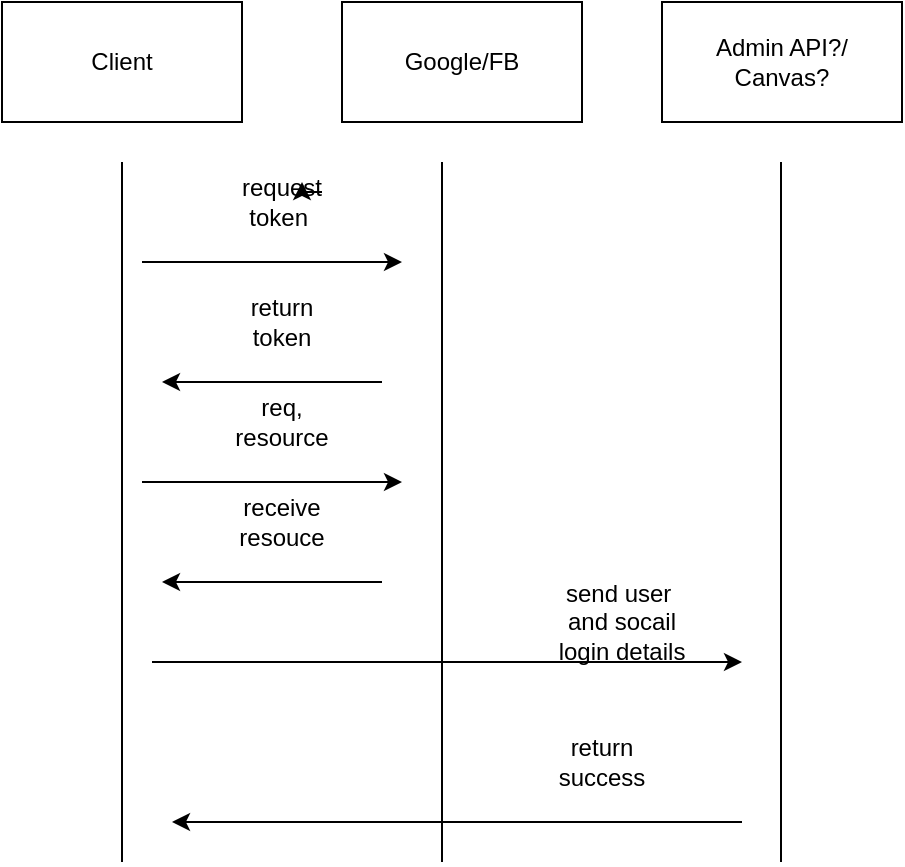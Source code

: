 <mxfile version="13.6.6" type="github"><diagram id="147a8l9HNDRutkZqt4g6" name="Page-1"><mxGraphModel dx="510" dy="541" grid="1" gridSize="10" guides="1" tooltips="1" connect="1" arrows="1" fold="1" page="1" pageScale="1" pageWidth="850" pageHeight="1100" math="0" shadow="0"><root><mxCell id="0"/><mxCell id="1" parent="0"/><mxCell id="fM37vUCWISZnM93pdel0-1" value="Client" style="rounded=0;whiteSpace=wrap;html=1;" vertex="1" parent="1"><mxGeometry x="20" y="40" width="120" height="60" as="geometry"/></mxCell><mxCell id="fM37vUCWISZnM93pdel0-2" value="Google/FB" style="rounded=0;whiteSpace=wrap;html=1;" vertex="1" parent="1"><mxGeometry x="190" y="40" width="120" height="60" as="geometry"/></mxCell><mxCell id="fM37vUCWISZnM93pdel0-3" value="Admin API?/&lt;br&gt;Canvas?" style="rounded=0;whiteSpace=wrap;html=1;" vertex="1" parent="1"><mxGeometry x="350" y="40" width="120" height="60" as="geometry"/></mxCell><mxCell id="fM37vUCWISZnM93pdel0-4" value="" style="endArrow=none;html=1;" edge="1" parent="1"><mxGeometry width="50" height="50" relative="1" as="geometry"><mxPoint x="80" y="470" as="sourcePoint"/><mxPoint x="80" y="120" as="targetPoint"/></mxGeometry></mxCell><mxCell id="fM37vUCWISZnM93pdel0-5" value="" style="endArrow=none;html=1;" edge="1" parent="1"><mxGeometry width="50" height="50" relative="1" as="geometry"><mxPoint x="240" y="470" as="sourcePoint"/><mxPoint x="240" y="120" as="targetPoint"/></mxGeometry></mxCell><mxCell id="fM37vUCWISZnM93pdel0-6" value="" style="endArrow=none;html=1;" edge="1" parent="1"><mxGeometry width="50" height="50" relative="1" as="geometry"><mxPoint x="409.5" y="470" as="sourcePoint"/><mxPoint x="409.5" y="120" as="targetPoint"/></mxGeometry></mxCell><mxCell id="fM37vUCWISZnM93pdel0-7" value="request token&amp;nbsp;" style="text;html=1;strokeColor=none;fillColor=none;align=center;verticalAlign=middle;whiteSpace=wrap;rounded=0;" vertex="1" parent="1"><mxGeometry x="140" y="130" width="40" height="20" as="geometry"/></mxCell><mxCell id="fM37vUCWISZnM93pdel0-8" style="edgeStyle=orthogonalEdgeStyle;rounded=0;orthogonalLoop=1;jettySize=auto;html=1;exitX=1;exitY=0.25;exitDx=0;exitDy=0;entryX=0.75;entryY=0;entryDx=0;entryDy=0;" edge="1" parent="1" source="fM37vUCWISZnM93pdel0-7" target="fM37vUCWISZnM93pdel0-7"><mxGeometry relative="1" as="geometry"/></mxCell><mxCell id="fM37vUCWISZnM93pdel0-9" value="" style="endArrow=classic;html=1;" edge="1" parent="1"><mxGeometry width="50" height="50" relative="1" as="geometry"><mxPoint x="90" y="170" as="sourcePoint"/><mxPoint x="220" y="170" as="targetPoint"/></mxGeometry></mxCell><mxCell id="fM37vUCWISZnM93pdel0-10" value="return token" style="text;html=1;strokeColor=none;fillColor=none;align=center;verticalAlign=middle;whiteSpace=wrap;rounded=0;" vertex="1" parent="1"><mxGeometry x="140" y="190" width="40" height="20" as="geometry"/></mxCell><mxCell id="fM37vUCWISZnM93pdel0-11" value="req, resource" style="text;html=1;strokeColor=none;fillColor=none;align=center;verticalAlign=middle;whiteSpace=wrap;rounded=0;" vertex="1" parent="1"><mxGeometry x="140" y="240" width="40" height="20" as="geometry"/></mxCell><mxCell id="fM37vUCWISZnM93pdel0-12" value="receive resouce" style="text;html=1;strokeColor=none;fillColor=none;align=center;verticalAlign=middle;whiteSpace=wrap;rounded=0;" vertex="1" parent="1"><mxGeometry x="140" y="290" width="40" height="20" as="geometry"/></mxCell><mxCell id="fM37vUCWISZnM93pdel0-13" value="send user&amp;nbsp; and socail login details" style="text;html=1;strokeColor=none;fillColor=none;align=center;verticalAlign=middle;whiteSpace=wrap;rounded=0;" vertex="1" parent="1"><mxGeometry x="290" y="340" width="80" height="20" as="geometry"/></mxCell><mxCell id="fM37vUCWISZnM93pdel0-14" value="return success" style="text;html=1;strokeColor=none;fillColor=none;align=center;verticalAlign=middle;whiteSpace=wrap;rounded=0;" vertex="1" parent="1"><mxGeometry x="280" y="410" width="80" height="20" as="geometry"/></mxCell><mxCell id="fM37vUCWISZnM93pdel0-15" value="" style="endArrow=classic;html=1;" edge="1" parent="1"><mxGeometry width="50" height="50" relative="1" as="geometry"><mxPoint x="210" y="230" as="sourcePoint"/><mxPoint x="100" y="230" as="targetPoint"/></mxGeometry></mxCell><mxCell id="fM37vUCWISZnM93pdel0-16" value="" style="endArrow=classic;html=1;" edge="1" parent="1"><mxGeometry width="50" height="50" relative="1" as="geometry"><mxPoint x="90" y="280" as="sourcePoint"/><mxPoint x="220" y="280" as="targetPoint"/></mxGeometry></mxCell><mxCell id="fM37vUCWISZnM93pdel0-18" value="" style="endArrow=classic;html=1;" edge="1" parent="1"><mxGeometry width="50" height="50" relative="1" as="geometry"><mxPoint x="210" y="330" as="sourcePoint"/><mxPoint x="100" y="330" as="targetPoint"/></mxGeometry></mxCell><mxCell id="fM37vUCWISZnM93pdel0-19" value="" style="endArrow=classic;html=1;" edge="1" parent="1"><mxGeometry width="50" height="50" relative="1" as="geometry"><mxPoint x="95" y="370" as="sourcePoint"/><mxPoint x="390" y="370" as="targetPoint"/></mxGeometry></mxCell><mxCell id="fM37vUCWISZnM93pdel0-20" value="" style="endArrow=classic;html=1;" edge="1" parent="1"><mxGeometry width="50" height="50" relative="1" as="geometry"><mxPoint x="390" y="450" as="sourcePoint"/><mxPoint x="105" y="450" as="targetPoint"/></mxGeometry></mxCell></root></mxGraphModel></diagram></mxfile>